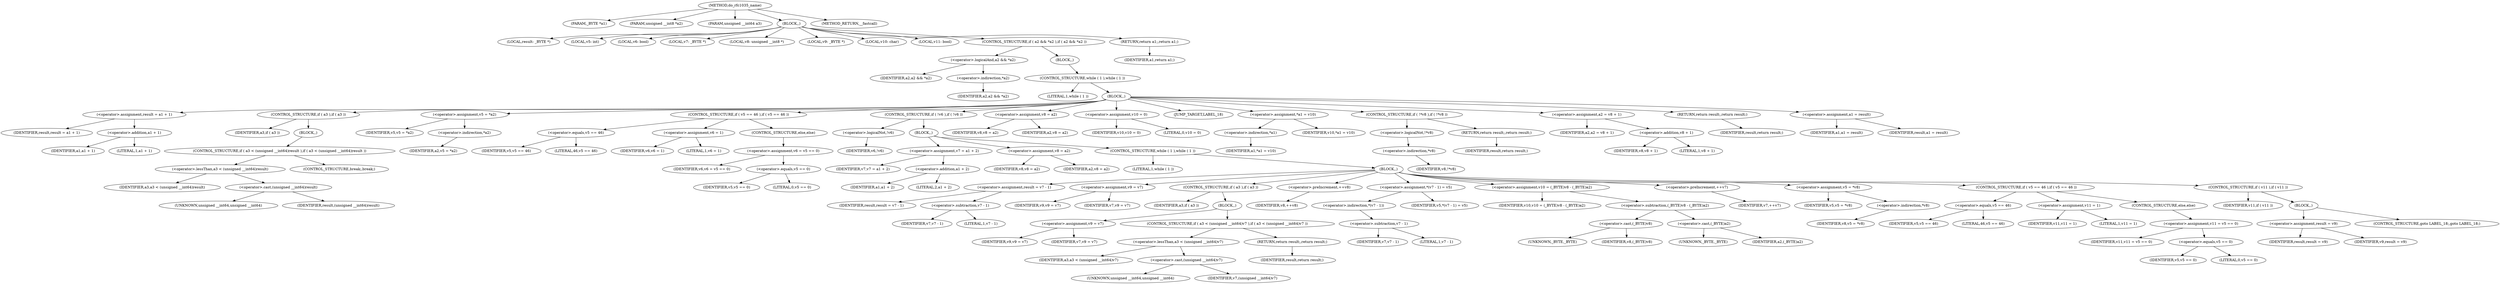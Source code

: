 digraph do_rfc1035_name {  
"1000109" [label = "(METHOD,do_rfc1035_name)" ]
"1000110" [label = "(PARAM,_BYTE *a1)" ]
"1000111" [label = "(PARAM,unsigned __int8 *a2)" ]
"1000112" [label = "(PARAM,unsigned __int64 a3)" ]
"1000113" [label = "(BLOCK,,)" ]
"1000114" [label = "(LOCAL,result: _BYTE *)" ]
"1000115" [label = "(LOCAL,v5: int)" ]
"1000116" [label = "(LOCAL,v6: bool)" ]
"1000117" [label = "(LOCAL,v7: _BYTE *)" ]
"1000118" [label = "(LOCAL,v8: unsigned __int8 *)" ]
"1000119" [label = "(LOCAL,v9: _BYTE *)" ]
"1000120" [label = "(LOCAL,v10: char)" ]
"1000121" [label = "(LOCAL,v11: bool)" ]
"1000122" [label = "(CONTROL_STRUCTURE,if ( a2 && *a2 ),if ( a2 && *a2 ))" ]
"1000123" [label = "(<operator>.logicalAnd,a2 && *a2)" ]
"1000124" [label = "(IDENTIFIER,a2,a2 && *a2)" ]
"1000125" [label = "(<operator>.indirection,*a2)" ]
"1000126" [label = "(IDENTIFIER,a2,a2 && *a2)" ]
"1000127" [label = "(BLOCK,,)" ]
"1000128" [label = "(CONTROL_STRUCTURE,while ( 1 ),while ( 1 ))" ]
"1000129" [label = "(LITERAL,1,while ( 1 ))" ]
"1000130" [label = "(BLOCK,,)" ]
"1000131" [label = "(<operator>.assignment,result = a1 + 1)" ]
"1000132" [label = "(IDENTIFIER,result,result = a1 + 1)" ]
"1000133" [label = "(<operator>.addition,a1 + 1)" ]
"1000134" [label = "(IDENTIFIER,a1,a1 + 1)" ]
"1000135" [label = "(LITERAL,1,a1 + 1)" ]
"1000136" [label = "(CONTROL_STRUCTURE,if ( a3 ),if ( a3 ))" ]
"1000137" [label = "(IDENTIFIER,a3,if ( a3 ))" ]
"1000138" [label = "(BLOCK,,)" ]
"1000139" [label = "(CONTROL_STRUCTURE,if ( a3 < (unsigned __int64)result ),if ( a3 < (unsigned __int64)result ))" ]
"1000140" [label = "(<operator>.lessThan,a3 < (unsigned __int64)result)" ]
"1000141" [label = "(IDENTIFIER,a3,a3 < (unsigned __int64)result)" ]
"1000142" [label = "(<operator>.cast,(unsigned __int64)result)" ]
"1000143" [label = "(UNKNOWN,unsigned __int64,unsigned __int64)" ]
"1000144" [label = "(IDENTIFIER,result,(unsigned __int64)result)" ]
"1000145" [label = "(CONTROL_STRUCTURE,break;,break;)" ]
"1000146" [label = "(<operator>.assignment,v5 = *a2)" ]
"1000147" [label = "(IDENTIFIER,v5,v5 = *a2)" ]
"1000148" [label = "(<operator>.indirection,*a2)" ]
"1000149" [label = "(IDENTIFIER,a2,v5 = *a2)" ]
"1000150" [label = "(CONTROL_STRUCTURE,if ( v5 == 46 ),if ( v5 == 46 ))" ]
"1000151" [label = "(<operator>.equals,v5 == 46)" ]
"1000152" [label = "(IDENTIFIER,v5,v5 == 46)" ]
"1000153" [label = "(LITERAL,46,v5 == 46)" ]
"1000154" [label = "(<operator>.assignment,v6 = 1)" ]
"1000155" [label = "(IDENTIFIER,v6,v6 = 1)" ]
"1000156" [label = "(LITERAL,1,v6 = 1)" ]
"1000157" [label = "(CONTROL_STRUCTURE,else,else)" ]
"1000158" [label = "(<operator>.assignment,v6 = v5 == 0)" ]
"1000159" [label = "(IDENTIFIER,v6,v6 = v5 == 0)" ]
"1000160" [label = "(<operator>.equals,v5 == 0)" ]
"1000161" [label = "(IDENTIFIER,v5,v5 == 0)" ]
"1000162" [label = "(LITERAL,0,v5 == 0)" ]
"1000163" [label = "(CONTROL_STRUCTURE,if ( !v6 ),if ( !v6 ))" ]
"1000164" [label = "(<operator>.logicalNot,!v6)" ]
"1000165" [label = "(IDENTIFIER,v6,!v6)" ]
"1000166" [label = "(BLOCK,,)" ]
"1000167" [label = "(<operator>.assignment,v7 = a1 + 2)" ]
"1000168" [label = "(IDENTIFIER,v7,v7 = a1 + 2)" ]
"1000169" [label = "(<operator>.addition,a1 + 2)" ]
"1000170" [label = "(IDENTIFIER,a1,a1 + 2)" ]
"1000171" [label = "(LITERAL,2,a1 + 2)" ]
"1000172" [label = "(<operator>.assignment,v8 = a2)" ]
"1000173" [label = "(IDENTIFIER,v8,v8 = a2)" ]
"1000174" [label = "(IDENTIFIER,a2,v8 = a2)" ]
"1000175" [label = "(CONTROL_STRUCTURE,while ( 1 ),while ( 1 ))" ]
"1000176" [label = "(LITERAL,1,while ( 1 ))" ]
"1000177" [label = "(BLOCK,,)" ]
"1000178" [label = "(<operator>.assignment,result = v7 - 1)" ]
"1000179" [label = "(IDENTIFIER,result,result = v7 - 1)" ]
"1000180" [label = "(<operator>.subtraction,v7 - 1)" ]
"1000181" [label = "(IDENTIFIER,v7,v7 - 1)" ]
"1000182" [label = "(LITERAL,1,v7 - 1)" ]
"1000183" [label = "(<operator>.assignment,v9 = v7)" ]
"1000184" [label = "(IDENTIFIER,v9,v9 = v7)" ]
"1000185" [label = "(IDENTIFIER,v7,v9 = v7)" ]
"1000186" [label = "(CONTROL_STRUCTURE,if ( a3 ),if ( a3 ))" ]
"1000187" [label = "(IDENTIFIER,a3,if ( a3 ))" ]
"1000188" [label = "(BLOCK,,)" ]
"1000189" [label = "(<operator>.assignment,v9 = v7)" ]
"1000190" [label = "(IDENTIFIER,v9,v9 = v7)" ]
"1000191" [label = "(IDENTIFIER,v7,v9 = v7)" ]
"1000192" [label = "(CONTROL_STRUCTURE,if ( a3 < (unsigned __int64)v7 ),if ( a3 < (unsigned __int64)v7 ))" ]
"1000193" [label = "(<operator>.lessThan,a3 < (unsigned __int64)v7)" ]
"1000194" [label = "(IDENTIFIER,a3,a3 < (unsigned __int64)v7)" ]
"1000195" [label = "(<operator>.cast,(unsigned __int64)v7)" ]
"1000196" [label = "(UNKNOWN,unsigned __int64,unsigned __int64)" ]
"1000197" [label = "(IDENTIFIER,v7,(unsigned __int64)v7)" ]
"1000198" [label = "(RETURN,return result;,return result;)" ]
"1000199" [label = "(IDENTIFIER,result,return result;)" ]
"1000200" [label = "(<operator>.preIncrement,++v8)" ]
"1000201" [label = "(IDENTIFIER,v8,++v8)" ]
"1000202" [label = "(<operator>.assignment,*(v7 - 1) = v5)" ]
"1000203" [label = "(<operator>.indirection,*(v7 - 1))" ]
"1000204" [label = "(<operator>.subtraction,v7 - 1)" ]
"1000205" [label = "(IDENTIFIER,v7,v7 - 1)" ]
"1000206" [label = "(LITERAL,1,v7 - 1)" ]
"1000207" [label = "(IDENTIFIER,v5,*(v7 - 1) = v5)" ]
"1000208" [label = "(<operator>.assignment,v10 = (_BYTE)v8 - (_BYTE)a2)" ]
"1000209" [label = "(IDENTIFIER,v10,v10 = (_BYTE)v8 - (_BYTE)a2)" ]
"1000210" [label = "(<operator>.subtraction,(_BYTE)v8 - (_BYTE)a2)" ]
"1000211" [label = "(<operator>.cast,(_BYTE)v8)" ]
"1000212" [label = "(UNKNOWN,_BYTE,_BYTE)" ]
"1000213" [label = "(IDENTIFIER,v8,(_BYTE)v8)" ]
"1000214" [label = "(<operator>.cast,(_BYTE)a2)" ]
"1000215" [label = "(UNKNOWN,_BYTE,_BYTE)" ]
"1000216" [label = "(IDENTIFIER,a2,(_BYTE)a2)" ]
"1000217" [label = "(<operator>.preIncrement,++v7)" ]
"1000218" [label = "(IDENTIFIER,v7,++v7)" ]
"1000219" [label = "(<operator>.assignment,v5 = *v8)" ]
"1000220" [label = "(IDENTIFIER,v5,v5 = *v8)" ]
"1000221" [label = "(<operator>.indirection,*v8)" ]
"1000222" [label = "(IDENTIFIER,v8,v5 = *v8)" ]
"1000223" [label = "(CONTROL_STRUCTURE,if ( v5 == 46 ),if ( v5 == 46 ))" ]
"1000224" [label = "(<operator>.equals,v5 == 46)" ]
"1000225" [label = "(IDENTIFIER,v5,v5 == 46)" ]
"1000226" [label = "(LITERAL,46,v5 == 46)" ]
"1000227" [label = "(<operator>.assignment,v11 = 1)" ]
"1000228" [label = "(IDENTIFIER,v11,v11 = 1)" ]
"1000229" [label = "(LITERAL,1,v11 = 1)" ]
"1000230" [label = "(CONTROL_STRUCTURE,else,else)" ]
"1000231" [label = "(<operator>.assignment,v11 = v5 == 0)" ]
"1000232" [label = "(IDENTIFIER,v11,v11 = v5 == 0)" ]
"1000233" [label = "(<operator>.equals,v5 == 0)" ]
"1000234" [label = "(IDENTIFIER,v5,v5 == 0)" ]
"1000235" [label = "(LITERAL,0,v5 == 0)" ]
"1000236" [label = "(CONTROL_STRUCTURE,if ( v11 ),if ( v11 ))" ]
"1000237" [label = "(IDENTIFIER,v11,if ( v11 ))" ]
"1000238" [label = "(BLOCK,,)" ]
"1000239" [label = "(<operator>.assignment,result = v9)" ]
"1000240" [label = "(IDENTIFIER,result,result = v9)" ]
"1000241" [label = "(IDENTIFIER,v9,result = v9)" ]
"1000242" [label = "(CONTROL_STRUCTURE,goto LABEL_18;,goto LABEL_18;)" ]
"1000243" [label = "(<operator>.assignment,v8 = a2)" ]
"1000244" [label = "(IDENTIFIER,v8,v8 = a2)" ]
"1000245" [label = "(IDENTIFIER,a2,v8 = a2)" ]
"1000246" [label = "(<operator>.assignment,v10 = 0)" ]
"1000247" [label = "(IDENTIFIER,v10,v10 = 0)" ]
"1000248" [label = "(LITERAL,0,v10 = 0)" ]
"1000249" [label = "(JUMP_TARGET,LABEL_18)" ]
"1000250" [label = "(<operator>.assignment,*a1 = v10)" ]
"1000251" [label = "(<operator>.indirection,*a1)" ]
"1000252" [label = "(IDENTIFIER,a1,*a1 = v10)" ]
"1000253" [label = "(IDENTIFIER,v10,*a1 = v10)" ]
"1000254" [label = "(CONTROL_STRUCTURE,if ( !*v8 ),if ( !*v8 ))" ]
"1000255" [label = "(<operator>.logicalNot,!*v8)" ]
"1000256" [label = "(<operator>.indirection,*v8)" ]
"1000257" [label = "(IDENTIFIER,v8,!*v8)" ]
"1000258" [label = "(RETURN,return result;,return result;)" ]
"1000259" [label = "(IDENTIFIER,result,return result;)" ]
"1000260" [label = "(<operator>.assignment,a2 = v8 + 1)" ]
"1000261" [label = "(IDENTIFIER,a2,a2 = v8 + 1)" ]
"1000262" [label = "(<operator>.addition,v8 + 1)" ]
"1000263" [label = "(IDENTIFIER,v8,v8 + 1)" ]
"1000264" [label = "(LITERAL,1,v8 + 1)" ]
"1000265" [label = "(RETURN,return result;,return result;)" ]
"1000266" [label = "(IDENTIFIER,result,return result;)" ]
"1000267" [label = "(<operator>.assignment,a1 = result)" ]
"1000268" [label = "(IDENTIFIER,a1,a1 = result)" ]
"1000269" [label = "(IDENTIFIER,result,a1 = result)" ]
"1000270" [label = "(RETURN,return a1;,return a1;)" ]
"1000271" [label = "(IDENTIFIER,a1,return a1;)" ]
"1000272" [label = "(METHOD_RETURN,__fastcall)" ]
  "1000109" -> "1000110" 
  "1000109" -> "1000111" 
  "1000109" -> "1000112" 
  "1000109" -> "1000113" 
  "1000109" -> "1000272" 
  "1000113" -> "1000114" 
  "1000113" -> "1000115" 
  "1000113" -> "1000116" 
  "1000113" -> "1000117" 
  "1000113" -> "1000118" 
  "1000113" -> "1000119" 
  "1000113" -> "1000120" 
  "1000113" -> "1000121" 
  "1000113" -> "1000122" 
  "1000113" -> "1000270" 
  "1000122" -> "1000123" 
  "1000122" -> "1000127" 
  "1000123" -> "1000124" 
  "1000123" -> "1000125" 
  "1000125" -> "1000126" 
  "1000127" -> "1000128" 
  "1000128" -> "1000129" 
  "1000128" -> "1000130" 
  "1000130" -> "1000131" 
  "1000130" -> "1000136" 
  "1000130" -> "1000146" 
  "1000130" -> "1000150" 
  "1000130" -> "1000163" 
  "1000130" -> "1000243" 
  "1000130" -> "1000246" 
  "1000130" -> "1000249" 
  "1000130" -> "1000250" 
  "1000130" -> "1000254" 
  "1000130" -> "1000260" 
  "1000130" -> "1000265" 
  "1000130" -> "1000267" 
  "1000131" -> "1000132" 
  "1000131" -> "1000133" 
  "1000133" -> "1000134" 
  "1000133" -> "1000135" 
  "1000136" -> "1000137" 
  "1000136" -> "1000138" 
  "1000138" -> "1000139" 
  "1000139" -> "1000140" 
  "1000139" -> "1000145" 
  "1000140" -> "1000141" 
  "1000140" -> "1000142" 
  "1000142" -> "1000143" 
  "1000142" -> "1000144" 
  "1000146" -> "1000147" 
  "1000146" -> "1000148" 
  "1000148" -> "1000149" 
  "1000150" -> "1000151" 
  "1000150" -> "1000154" 
  "1000150" -> "1000157" 
  "1000151" -> "1000152" 
  "1000151" -> "1000153" 
  "1000154" -> "1000155" 
  "1000154" -> "1000156" 
  "1000157" -> "1000158" 
  "1000158" -> "1000159" 
  "1000158" -> "1000160" 
  "1000160" -> "1000161" 
  "1000160" -> "1000162" 
  "1000163" -> "1000164" 
  "1000163" -> "1000166" 
  "1000164" -> "1000165" 
  "1000166" -> "1000167" 
  "1000166" -> "1000172" 
  "1000166" -> "1000175" 
  "1000167" -> "1000168" 
  "1000167" -> "1000169" 
  "1000169" -> "1000170" 
  "1000169" -> "1000171" 
  "1000172" -> "1000173" 
  "1000172" -> "1000174" 
  "1000175" -> "1000176" 
  "1000175" -> "1000177" 
  "1000177" -> "1000178" 
  "1000177" -> "1000183" 
  "1000177" -> "1000186" 
  "1000177" -> "1000200" 
  "1000177" -> "1000202" 
  "1000177" -> "1000208" 
  "1000177" -> "1000217" 
  "1000177" -> "1000219" 
  "1000177" -> "1000223" 
  "1000177" -> "1000236" 
  "1000178" -> "1000179" 
  "1000178" -> "1000180" 
  "1000180" -> "1000181" 
  "1000180" -> "1000182" 
  "1000183" -> "1000184" 
  "1000183" -> "1000185" 
  "1000186" -> "1000187" 
  "1000186" -> "1000188" 
  "1000188" -> "1000189" 
  "1000188" -> "1000192" 
  "1000189" -> "1000190" 
  "1000189" -> "1000191" 
  "1000192" -> "1000193" 
  "1000192" -> "1000198" 
  "1000193" -> "1000194" 
  "1000193" -> "1000195" 
  "1000195" -> "1000196" 
  "1000195" -> "1000197" 
  "1000198" -> "1000199" 
  "1000200" -> "1000201" 
  "1000202" -> "1000203" 
  "1000202" -> "1000207" 
  "1000203" -> "1000204" 
  "1000204" -> "1000205" 
  "1000204" -> "1000206" 
  "1000208" -> "1000209" 
  "1000208" -> "1000210" 
  "1000210" -> "1000211" 
  "1000210" -> "1000214" 
  "1000211" -> "1000212" 
  "1000211" -> "1000213" 
  "1000214" -> "1000215" 
  "1000214" -> "1000216" 
  "1000217" -> "1000218" 
  "1000219" -> "1000220" 
  "1000219" -> "1000221" 
  "1000221" -> "1000222" 
  "1000223" -> "1000224" 
  "1000223" -> "1000227" 
  "1000223" -> "1000230" 
  "1000224" -> "1000225" 
  "1000224" -> "1000226" 
  "1000227" -> "1000228" 
  "1000227" -> "1000229" 
  "1000230" -> "1000231" 
  "1000231" -> "1000232" 
  "1000231" -> "1000233" 
  "1000233" -> "1000234" 
  "1000233" -> "1000235" 
  "1000236" -> "1000237" 
  "1000236" -> "1000238" 
  "1000238" -> "1000239" 
  "1000238" -> "1000242" 
  "1000239" -> "1000240" 
  "1000239" -> "1000241" 
  "1000243" -> "1000244" 
  "1000243" -> "1000245" 
  "1000246" -> "1000247" 
  "1000246" -> "1000248" 
  "1000250" -> "1000251" 
  "1000250" -> "1000253" 
  "1000251" -> "1000252" 
  "1000254" -> "1000255" 
  "1000254" -> "1000258" 
  "1000255" -> "1000256" 
  "1000256" -> "1000257" 
  "1000258" -> "1000259" 
  "1000260" -> "1000261" 
  "1000260" -> "1000262" 
  "1000262" -> "1000263" 
  "1000262" -> "1000264" 
  "1000265" -> "1000266" 
  "1000267" -> "1000268" 
  "1000267" -> "1000269" 
  "1000270" -> "1000271" 
}
